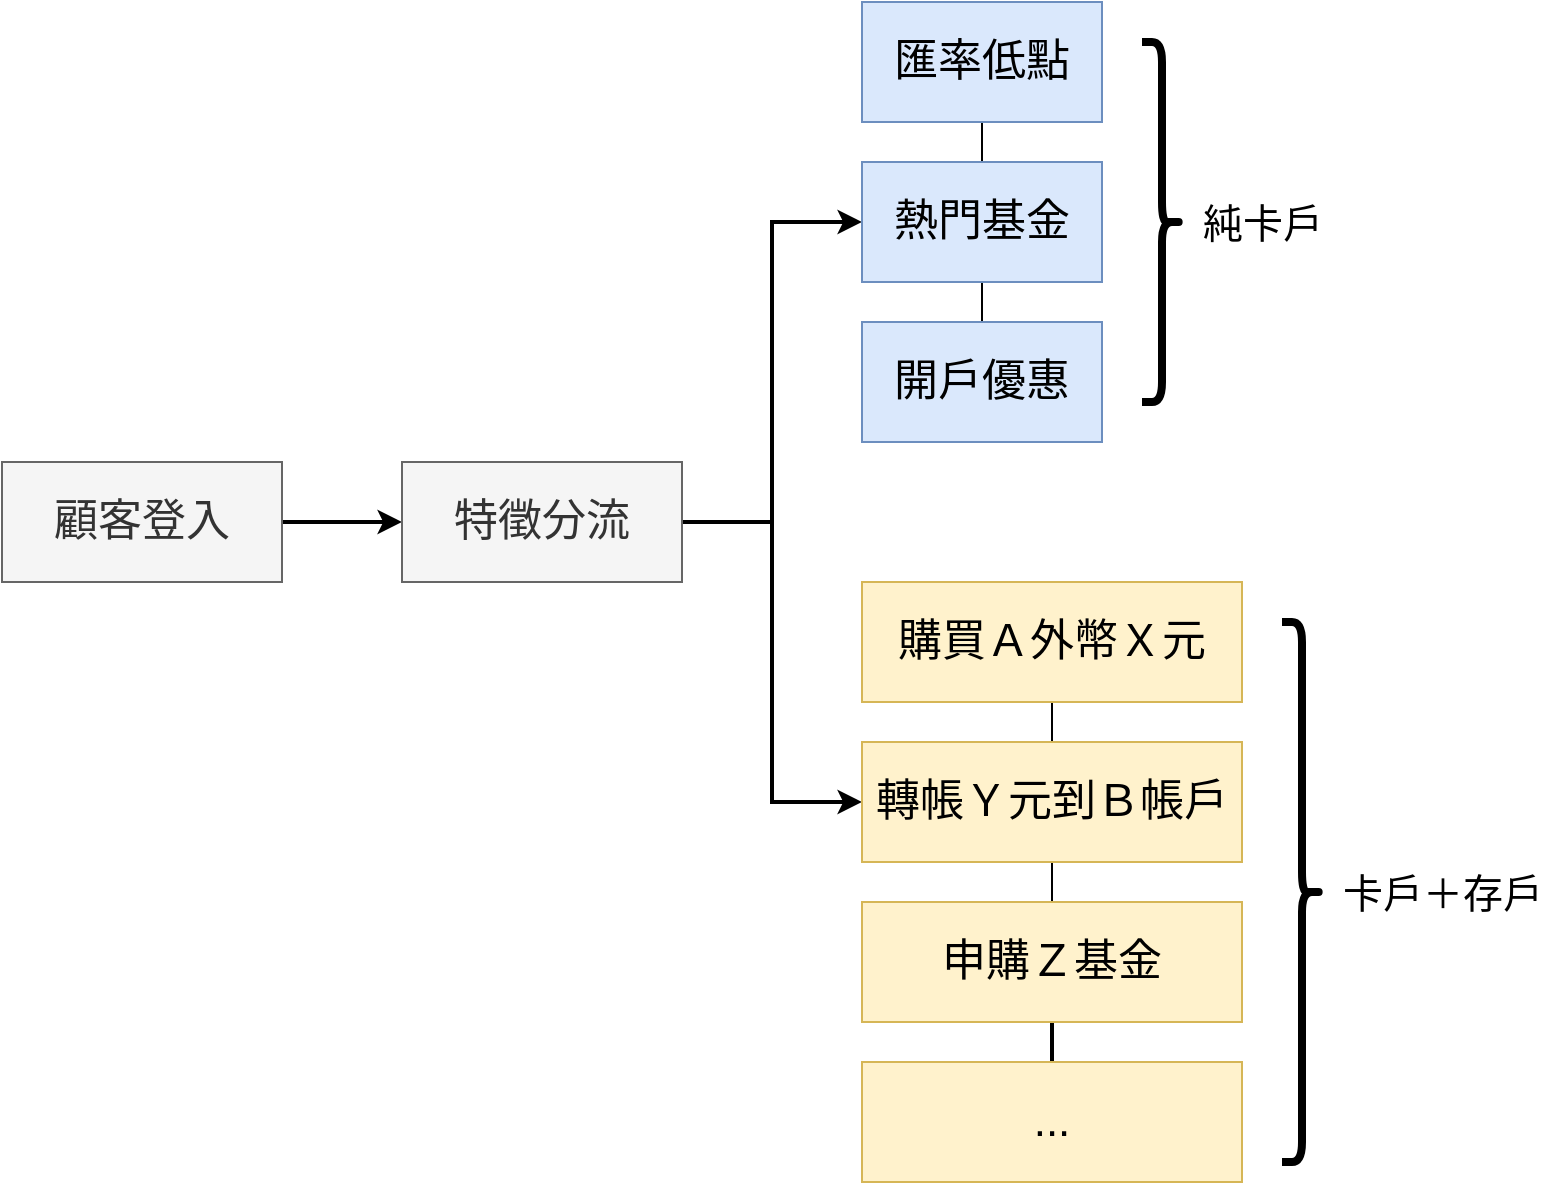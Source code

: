 <mxfile version="13.3.0" type="github">
  <diagram id="prtHgNgQTEPvFCAcTncT" name="Page-1">
    <mxGraphModel dx="1001" dy="467" grid="1" gridSize="10" guides="1" tooltips="1" connect="1" arrows="1" fold="1" page="1" pageScale="1" pageWidth="827" pageHeight="1169" math="0" shadow="0">
      <root>
        <mxCell id="0" />
        <mxCell id="1" parent="0" />
        <mxCell id="1lREaN6zMbLo6Sxws44E-4" value="" style="edgeStyle=orthogonalEdgeStyle;rounded=0;orthogonalLoop=1;jettySize=auto;html=1;strokeWidth=2;" edge="1" parent="1" source="1lREaN6zMbLo6Sxws44E-2" target="1lREaN6zMbLo6Sxws44E-3">
          <mxGeometry relative="1" as="geometry" />
        </mxCell>
        <mxCell id="1lREaN6zMbLo6Sxws44E-2" value="&lt;span style=&quot;font-size: 22px&quot;&gt;顧客登入&lt;/span&gt;" style="rounded=0;whiteSpace=wrap;html=1;fillColor=#f5f5f5;strokeColor=#666666;fontColor=#333333;" vertex="1" parent="1">
          <mxGeometry x="30" y="290" width="140" height="60" as="geometry" />
        </mxCell>
        <mxCell id="1lREaN6zMbLo6Sxws44E-17" style="edgeStyle=orthogonalEdgeStyle;rounded=0;orthogonalLoop=1;jettySize=auto;html=1;entryX=0;entryY=0.5;entryDx=0;entryDy=0;strokeWidth=2;" edge="1" parent="1" source="1lREaN6zMbLo6Sxws44E-3" target="1lREaN6zMbLo6Sxws44E-7">
          <mxGeometry relative="1" as="geometry" />
        </mxCell>
        <mxCell id="1lREaN6zMbLo6Sxws44E-20" style="edgeStyle=orthogonalEdgeStyle;rounded=0;orthogonalLoop=1;jettySize=auto;html=1;entryX=0;entryY=0.5;entryDx=0;entryDy=0;strokeWidth=2;" edge="1" parent="1" source="1lREaN6zMbLo6Sxws44E-3" target="1lREaN6zMbLo6Sxws44E-11">
          <mxGeometry relative="1" as="geometry" />
        </mxCell>
        <mxCell id="1lREaN6zMbLo6Sxws44E-3" value="&lt;font style=&quot;font-size: 22px&quot;&gt;特徵分流&lt;/font&gt;" style="rounded=0;whiteSpace=wrap;html=1;fillColor=#f5f5f5;strokeColor=#666666;fontColor=#333333;" vertex="1" parent="1">
          <mxGeometry x="230" y="290" width="140" height="60" as="geometry" />
        </mxCell>
        <mxCell id="1lREaN6zMbLo6Sxws44E-26" value="" style="edgeStyle=orthogonalEdgeStyle;rounded=0;orthogonalLoop=1;jettySize=auto;html=1;endArrow=none;endFill=0;" edge="1" parent="1" source="1lREaN6zMbLo6Sxws44E-7" target="1lREaN6zMbLo6Sxws44E-25">
          <mxGeometry relative="1" as="geometry" />
        </mxCell>
        <mxCell id="1lREaN6zMbLo6Sxws44E-28" value="" style="edgeStyle=orthogonalEdgeStyle;rounded=0;orthogonalLoop=1;jettySize=auto;html=1;endArrow=none;endFill=0;" edge="1" parent="1" source="1lREaN6zMbLo6Sxws44E-7" target="1lREaN6zMbLo6Sxws44E-27">
          <mxGeometry relative="1" as="geometry" />
        </mxCell>
        <mxCell id="1lREaN6zMbLo6Sxws44E-7" value="&lt;font style=&quot;font-size: 22px&quot;&gt;熱門基金&lt;/font&gt;" style="rounded=0;whiteSpace=wrap;html=1;fillColor=#dae8fc;strokeColor=#6c8ebf;" vertex="1" parent="1">
          <mxGeometry x="460" y="140" width="120" height="60" as="geometry" />
        </mxCell>
        <mxCell id="1lREaN6zMbLo6Sxws44E-27" value="&lt;font style=&quot;font-size: 22px&quot;&gt;匯率低點&lt;/font&gt;" style="rounded=0;whiteSpace=wrap;html=1;fillColor=#dae8fc;strokeColor=#6c8ebf;" vertex="1" parent="1">
          <mxGeometry x="460" y="60" width="120" height="60" as="geometry" />
        </mxCell>
        <mxCell id="1lREaN6zMbLo6Sxws44E-25" value="&lt;font style=&quot;font-size: 22px&quot;&gt;開戶優惠&lt;/font&gt;" style="rounded=0;whiteSpace=wrap;html=1;fillColor=#dae8fc;strokeColor=#6c8ebf;" vertex="1" parent="1">
          <mxGeometry x="460" y="220" width="120" height="60" as="geometry" />
        </mxCell>
        <mxCell id="1lREaN6zMbLo6Sxws44E-22" value="" style="edgeStyle=orthogonalEdgeStyle;rounded=0;orthogonalLoop=1;jettySize=auto;html=1;endArrow=none;endFill=0;" edge="1" parent="1" source="1lREaN6zMbLo6Sxws44E-11" target="1lREaN6zMbLo6Sxws44E-21">
          <mxGeometry relative="1" as="geometry" />
        </mxCell>
        <mxCell id="1lREaN6zMbLo6Sxws44E-24" value="" style="edgeStyle=orthogonalEdgeStyle;rounded=0;orthogonalLoop=1;jettySize=auto;html=1;endArrow=none;endFill=0;" edge="1" parent="1" source="1lREaN6zMbLo6Sxws44E-11" target="1lREaN6zMbLo6Sxws44E-23">
          <mxGeometry relative="1" as="geometry" />
        </mxCell>
        <mxCell id="1lREaN6zMbLo6Sxws44E-11" value="&lt;font style=&quot;font-size: 22px&quot;&gt;轉帳Ｙ元到Ｂ帳戶&lt;/font&gt;" style="rounded=0;whiteSpace=wrap;html=1;fillColor=#fff2cc;strokeColor=#d6b656;" vertex="1" parent="1">
          <mxGeometry x="460" y="430" width="190" height="60" as="geometry" />
        </mxCell>
        <mxCell id="1lREaN6zMbLo6Sxws44E-23" value="&lt;font style=&quot;font-size: 22px&quot;&gt;購買Ａ外幣Ｘ元&lt;/font&gt;" style="rounded=0;whiteSpace=wrap;html=1;fillColor=#fff2cc;strokeColor=#d6b656;" vertex="1" parent="1">
          <mxGeometry x="460" y="350" width="190" height="60" as="geometry" />
        </mxCell>
        <mxCell id="1lREaN6zMbLo6Sxws44E-39" value="" style="edgeStyle=orthogonalEdgeStyle;rounded=0;orthogonalLoop=1;jettySize=auto;html=1;endArrow=none;endFill=0;strokeWidth=2;" edge="1" parent="1" source="1lREaN6zMbLo6Sxws44E-21" target="1lREaN6zMbLo6Sxws44E-38">
          <mxGeometry relative="1" as="geometry" />
        </mxCell>
        <mxCell id="1lREaN6zMbLo6Sxws44E-21" value="&lt;font style=&quot;font-size: 22px&quot;&gt;申購Ｚ基金&lt;/font&gt;" style="rounded=0;whiteSpace=wrap;html=1;fillColor=#fff2cc;strokeColor=#d6b656;" vertex="1" parent="1">
          <mxGeometry x="460" y="510" width="190" height="60" as="geometry" />
        </mxCell>
        <mxCell id="1lREaN6zMbLo6Sxws44E-38" value="&lt;span style=&quot;font-size: 22px&quot;&gt;...&lt;/span&gt;" style="rounded=0;whiteSpace=wrap;html=1;fillColor=#fff2cc;strokeColor=#d6b656;" vertex="1" parent="1">
          <mxGeometry x="460" y="590" width="190" height="60" as="geometry" />
        </mxCell>
        <mxCell id="1lREaN6zMbLo6Sxws44E-16" value="" style="shape=curlyBracket;whiteSpace=wrap;html=1;rounded=1;direction=west;strokeWidth=4;" vertex="1" parent="1">
          <mxGeometry x="670" y="370" width="20" height="270" as="geometry" />
        </mxCell>
        <mxCell id="1lREaN6zMbLo6Sxws44E-34" value="&lt;span style=&quot;font-size: 20px&quot;&gt;卡戶＋存戶&lt;/span&gt;" style="text;html=1;align=center;verticalAlign=middle;resizable=0;points=[];autosize=1;" vertex="1" parent="1">
          <mxGeometry x="690" y="495" width="120" height="20" as="geometry" />
        </mxCell>
        <mxCell id="1lREaN6zMbLo6Sxws44E-36" value="" style="shape=curlyBracket;whiteSpace=wrap;html=1;rounded=1;direction=west;strokeWidth=4;" vertex="1" parent="1">
          <mxGeometry x="600" y="80" width="20" height="180" as="geometry" />
        </mxCell>
        <mxCell id="1lREaN6zMbLo6Sxws44E-37" value="&lt;span style=&quot;font-size: 20px&quot;&gt;純卡戶&lt;/span&gt;" style="text;html=1;align=center;verticalAlign=middle;resizable=0;points=[];autosize=1;" vertex="1" parent="1">
          <mxGeometry x="620" y="160" width="80" height="20" as="geometry" />
        </mxCell>
      </root>
    </mxGraphModel>
  </diagram>
</mxfile>
